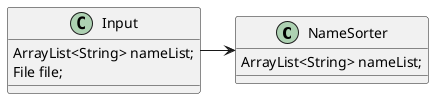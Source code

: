 @startuml
'https://plantuml.com/sequence-diagram

class NameSorter{
ArrayList<String> nameList;
}
class Input{
ArrayList<String> nameList;
File file;
}
Input->NameSorter
@enduml